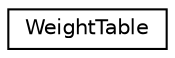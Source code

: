 digraph G
{
  edge [fontname="Helvetica",fontsize="10",labelfontname="Helvetica",labelfontsize="10"];
  node [fontname="Helvetica",fontsize="10",shape=record];
  rankdir=LR;
  Node1 [label="WeightTable",height=0.2,width=0.4,color="black", fillcolor="white", style="filled",URL="$df/dbb/structWeightTable.html"];
}

